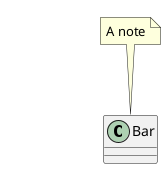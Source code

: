 {
  "sha1": "4zicg29i2v6mkwkmpc1c3a4y1otfx9g",
  "insertion": {
    "when": "2024-05-30T20:48:20.618Z",
    "user": "plantuml@gmail.com"
  }
}
@startuml
class Foo $a
Foo -- Goo
class Bar $z
note "A note" as N1 $z
N1 .. Bar
hide *
show $z
@enduml
